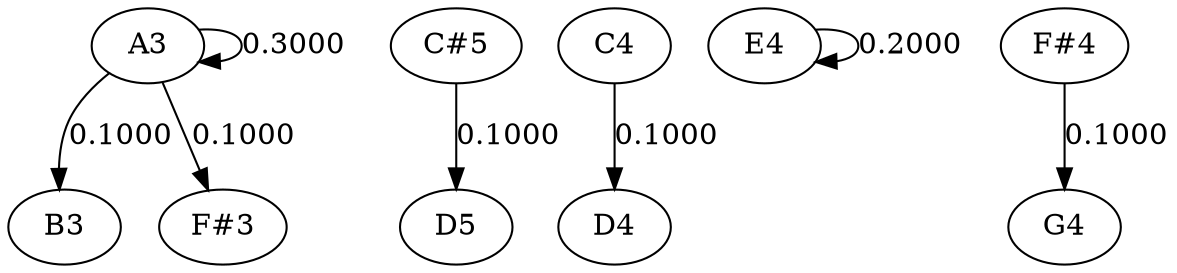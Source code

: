 strict graph {
	graph [bb="0,0,513.5,126"];
	node [label="\N"];
	edge [arrowtype=normal,
		dir=forward
	];
	A3	 [height="0.5",
		pos="67,108",
		width="0.75"];
	B3	 [height="0.5",
		pos="27,18",
		width="0.75"];
	A3 -- B3	 [label="0.1000",
		lp="58.25,63",
		pos="e,28.687,36.376 52.527,92.402 47.4,86.497 42.034,79.343 38.5,72 34.668,64.038 32.101,54.791 30.385,46.272"];
	A3;
	A3 -- A3	 [label="0.3000",
		lp="131.25,108",
		pos="e,91.532,99.879 91.532,116.12 102.51,116.89 112,114.19 112,108 112,103.84 107.72,101.26 101.57,100.24"];
	"F#3"	 [height="0.5",
		pos="99,18",
		width="0.75"];
	A3 -- "F#3"	 [label="0.1000",
		lp="105.25,63",
		pos="e,92.899,35.777 73.019,90.448 77.638,77.746 84.105,59.962 89.431,45.315"];
	"C#5"	 [height="0.5",
		pos="203,108",
		width="0.75187"];
	D5	 [height="0.5",
		pos="203,18",
		width="0.75"];
	"C#5" -- D5	 [label="0.1000",
		lp="222.25,63",
		pos="e,203,36.05 203,89.614 203,77.24 203,60.369 203,46.22"];
	C4	 [height="0.5",
		pos="275,108",
		width="0.75"];
	D4	 [height="0.5",
		pos="275,18",
		width="0.75"];
	C4 -- D4	 [label="0.1000",
		lp="294.25,63",
		pos="e,275,36.05 275,89.614 275,77.24 275,60.369 275,46.22"];
	E4	 [height="0.5",
		pos="347,108",
		width="0.75"];
	E4 -- E4	 [label="0.2000",
		lp="411.25,108",
		pos="e,371.53,99.879 371.53,116.12 382.51,116.89 392,114.19 392,108 392,103.84 387.72,101.26 381.57,100.24"];
	"F#4"	 [height="0.5",
		pos="475,108",
		width="0.75"];
	G4	 [height="0.5",
		pos="475,18",
		width="0.75"];
	"F#4" -- G4	 [label="0.1000",
		lp="494.25,63",
		pos="e,475,36.05 475,89.614 475,77.24 475,60.369 475,46.22"];
}

